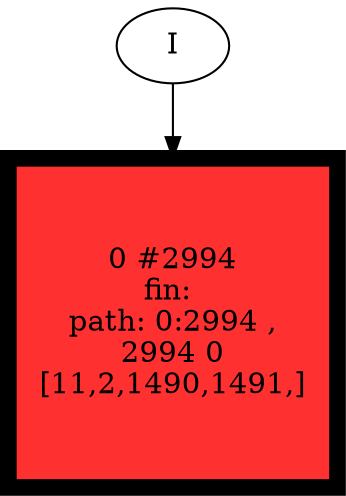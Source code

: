 // produced with flexfringe // 
digraph DFA {
	0 [label="root" shape=box];
		I -> 0;
	0 [ label="0 #2994
fin: 
 path: 0:2994 , 
2994 0
[11,2,1490,1491,]" , style=filled, fillcolor="firebrick1", width=2.19775, height=2.19775, penwidth=8.0047];
}
